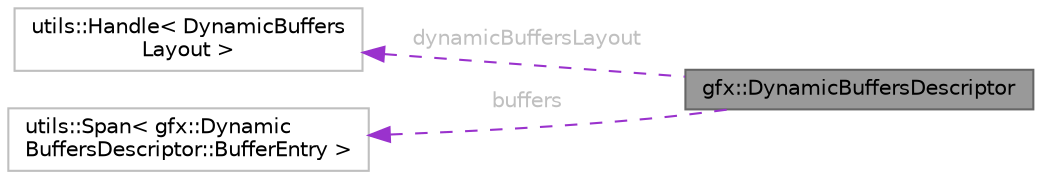 digraph "gfx::DynamicBuffersDescriptor"
{
 // LATEX_PDF_SIZE
  bgcolor="transparent";
  edge [fontname=Helvetica,fontsize=10,labelfontname=Helvetica,labelfontsize=10];
  node [fontname=Helvetica,fontsize=10,shape=box,height=0.2,width=0.4];
  rankdir="LR";
  Node1 [id="Node000001",label="gfx::DynamicBuffersDescriptor",height=0.2,width=0.4,color="gray40", fillcolor="grey60", style="filled", fontcolor="black",tooltip="Descriptor for creating a DynamicBuffers object."];
  Node2 -> Node1 [id="edge1_Node000001_Node000002",dir="back",color="darkorchid3",style="dashed",tooltip=" ",label=<<TABLE CELLBORDER="0" BORDER="0"><TR><TD VALIGN="top" ALIGN="LEFT" CELLPADDING="1" CELLSPACING="0">dynamicBuffersLayout</TD></TR>
</TABLE>> ,fontcolor="grey" ];
  Node2 [id="Node000002",label="utils::Handle\< DynamicBuffers\lLayout \>",height=0.2,width=0.4,color="grey75", fillcolor="white", style="filled",URL="$classutils_1_1_handle.html",tooltip=" "];
  Node3 -> Node1 [id="edge2_Node000001_Node000003",dir="back",color="darkorchid3",style="dashed",tooltip=" ",label=<<TABLE CELLBORDER="0" BORDER="0"><TR><TD VALIGN="top" ALIGN="LEFT" CELLPADDING="1" CELLSPACING="0">buffers</TD></TR>
</TABLE>> ,fontcolor="grey" ];
  Node3 [id="Node000003",label="utils::Span\< gfx::Dynamic\lBuffersDescriptor::BufferEntry \>",height=0.2,width=0.4,color="grey75", fillcolor="white", style="filled",URL="$classutils_1_1_span.html",tooltip=" "];
}
